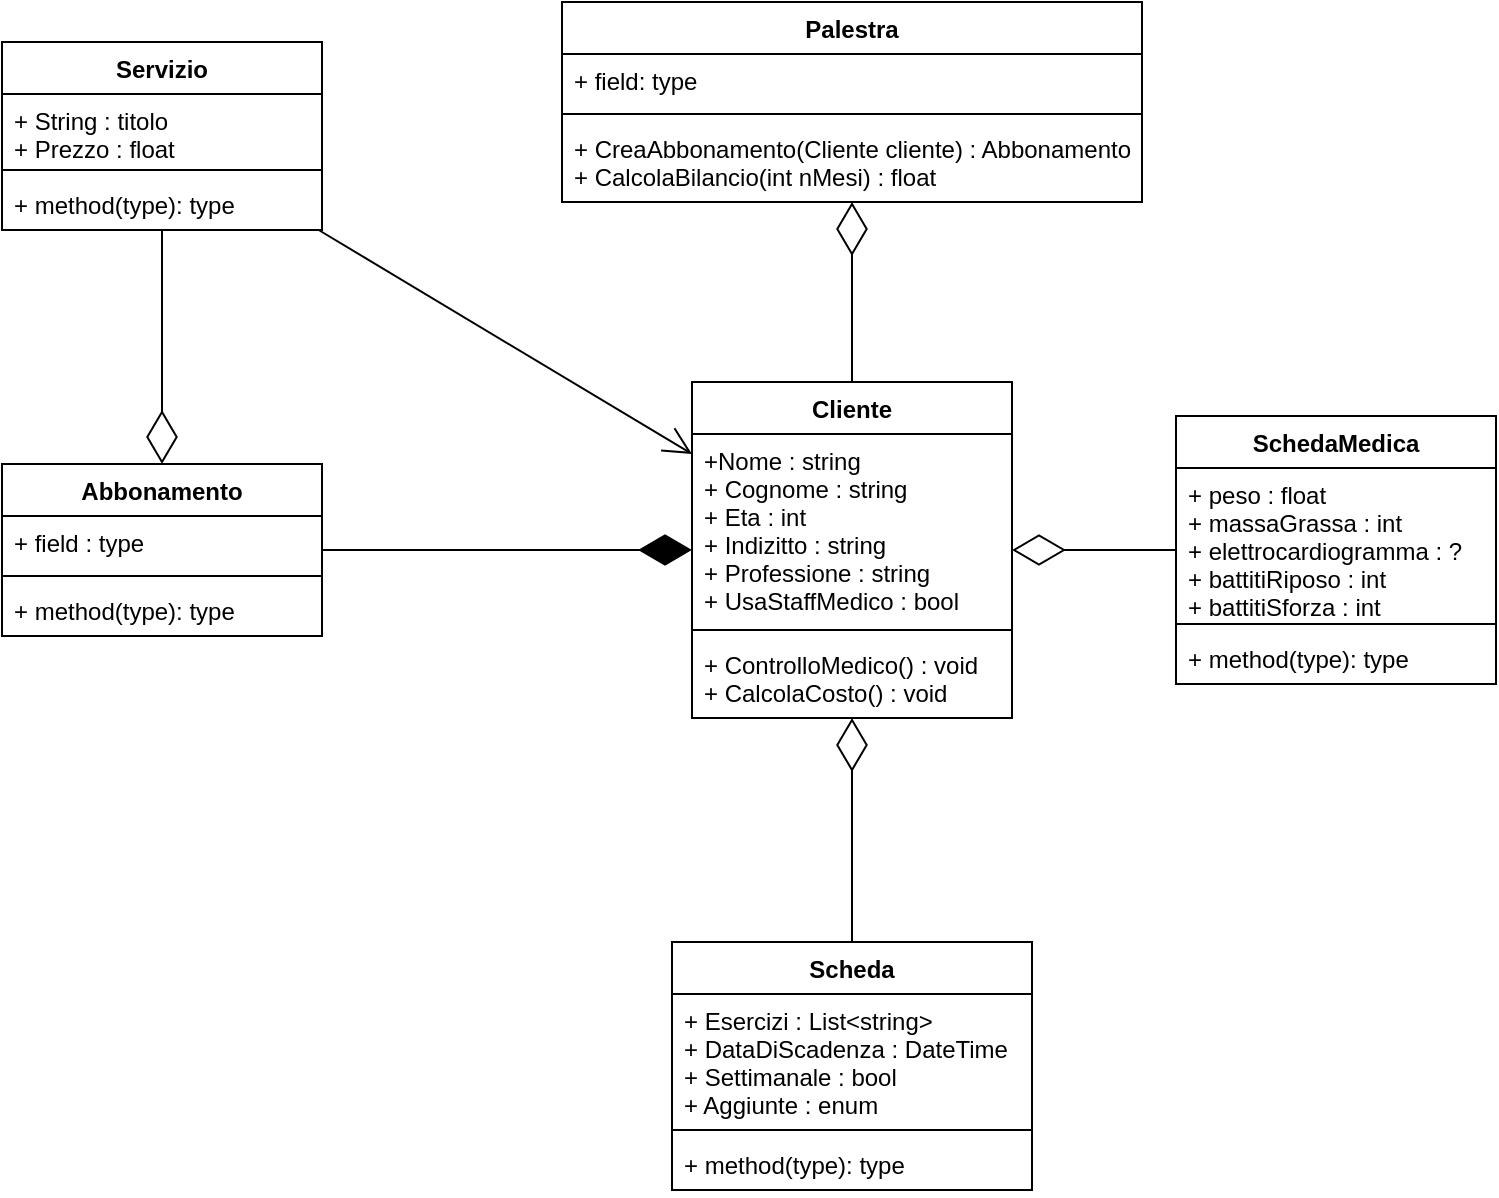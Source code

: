 <mxfile version="14.2.7" type="github">
  <diagram id="ANJcj3EIP25L1UMI5jWF" name="Page-1">
    <mxGraphModel dx="782" dy="1157" grid="1" gridSize="10" guides="1" tooltips="1" connect="1" arrows="1" fold="1" page="1" pageScale="1" pageWidth="827" pageHeight="1169" math="0" shadow="0">
      <root>
        <mxCell id="0" />
        <mxCell id="1" parent="0" />
        <mxCell id="j1fywYw72kgHkhTbVtm5-1" value="Palestra" style="swimlane;fontStyle=1;align=center;verticalAlign=top;childLayout=stackLayout;horizontal=1;startSize=26;horizontalStack=0;resizeParent=1;resizeParentMax=0;resizeLast=0;collapsible=1;marginBottom=0;" vertex="1" parent="1">
          <mxGeometry x="360" y="210" width="290" height="100" as="geometry" />
        </mxCell>
        <mxCell id="j1fywYw72kgHkhTbVtm5-2" value="+ field: type" style="text;strokeColor=none;fillColor=none;align=left;verticalAlign=top;spacingLeft=4;spacingRight=4;overflow=hidden;rotatable=0;points=[[0,0.5],[1,0.5]];portConstraint=eastwest;" vertex="1" parent="j1fywYw72kgHkhTbVtm5-1">
          <mxGeometry y="26" width="290" height="26" as="geometry" />
        </mxCell>
        <mxCell id="j1fywYw72kgHkhTbVtm5-3" value="" style="line;strokeWidth=1;fillColor=none;align=left;verticalAlign=middle;spacingTop=-1;spacingLeft=3;spacingRight=3;rotatable=0;labelPosition=right;points=[];portConstraint=eastwest;" vertex="1" parent="j1fywYw72kgHkhTbVtm5-1">
          <mxGeometry y="52" width="290" height="8" as="geometry" />
        </mxCell>
        <mxCell id="j1fywYw72kgHkhTbVtm5-4" value="+ CreaAbbonamento(Cliente cliente) : Abbonamento&#xa;+ CalcolaBilancio(int nMesi) : float" style="text;strokeColor=none;fillColor=none;align=left;verticalAlign=top;spacingLeft=4;spacingRight=4;overflow=hidden;rotatable=0;points=[[0,0.5],[1,0.5]];portConstraint=eastwest;" vertex="1" parent="j1fywYw72kgHkhTbVtm5-1">
          <mxGeometry y="60" width="290" height="40" as="geometry" />
        </mxCell>
        <mxCell id="j1fywYw72kgHkhTbVtm5-5" value="Abbonamento&#xa;" style="swimlane;fontStyle=1;align=center;verticalAlign=top;childLayout=stackLayout;horizontal=1;startSize=26;horizontalStack=0;resizeParent=1;resizeParentMax=0;resizeLast=0;collapsible=1;marginBottom=0;" vertex="1" parent="1">
          <mxGeometry x="80" y="441" width="160" height="86" as="geometry" />
        </mxCell>
        <mxCell id="j1fywYw72kgHkhTbVtm5-6" value="+ field : type" style="text;strokeColor=none;fillColor=none;align=left;verticalAlign=top;spacingLeft=4;spacingRight=4;overflow=hidden;rotatable=0;points=[[0,0.5],[1,0.5]];portConstraint=eastwest;" vertex="1" parent="j1fywYw72kgHkhTbVtm5-5">
          <mxGeometry y="26" width="160" height="26" as="geometry" />
        </mxCell>
        <mxCell id="j1fywYw72kgHkhTbVtm5-7" value="" style="line;strokeWidth=1;fillColor=none;align=left;verticalAlign=middle;spacingTop=-1;spacingLeft=3;spacingRight=3;rotatable=0;labelPosition=right;points=[];portConstraint=eastwest;" vertex="1" parent="j1fywYw72kgHkhTbVtm5-5">
          <mxGeometry y="52" width="160" height="8" as="geometry" />
        </mxCell>
        <mxCell id="j1fywYw72kgHkhTbVtm5-8" value="+ method(type): type" style="text;strokeColor=none;fillColor=none;align=left;verticalAlign=top;spacingLeft=4;spacingRight=4;overflow=hidden;rotatable=0;points=[[0,0.5],[1,0.5]];portConstraint=eastwest;" vertex="1" parent="j1fywYw72kgHkhTbVtm5-5">
          <mxGeometry y="60" width="160" height="26" as="geometry" />
        </mxCell>
        <mxCell id="j1fywYw72kgHkhTbVtm5-9" value="Cliente" style="swimlane;fontStyle=1;align=center;verticalAlign=top;childLayout=stackLayout;horizontal=1;startSize=26;horizontalStack=0;resizeParent=1;resizeParentMax=0;resizeLast=0;collapsible=1;marginBottom=0;" vertex="1" parent="1">
          <mxGeometry x="425" y="400" width="160" height="168" as="geometry" />
        </mxCell>
        <mxCell id="j1fywYw72kgHkhTbVtm5-10" value="+Nome : string&#xa;+ Cognome : string&#xa;+ Eta : int&#xa;+ Indizitto : string&#xa;+ Professione : string&#xa;+ UsaStaffMedico : bool" style="text;strokeColor=none;fillColor=none;align=left;verticalAlign=top;spacingLeft=4;spacingRight=4;overflow=hidden;rotatable=0;points=[[0,0.5],[1,0.5]];portConstraint=eastwest;" vertex="1" parent="j1fywYw72kgHkhTbVtm5-9">
          <mxGeometry y="26" width="160" height="94" as="geometry" />
        </mxCell>
        <mxCell id="j1fywYw72kgHkhTbVtm5-11" value="" style="line;strokeWidth=1;fillColor=none;align=left;verticalAlign=middle;spacingTop=-1;spacingLeft=3;spacingRight=3;rotatable=0;labelPosition=right;points=[];portConstraint=eastwest;" vertex="1" parent="j1fywYw72kgHkhTbVtm5-9">
          <mxGeometry y="120" width="160" height="8" as="geometry" />
        </mxCell>
        <mxCell id="j1fywYw72kgHkhTbVtm5-12" value="+ ControlloMedico() : void&#xa;+ CalcolaCosto() : void" style="text;strokeColor=none;fillColor=none;align=left;verticalAlign=top;spacingLeft=4;spacingRight=4;overflow=hidden;rotatable=0;points=[[0,0.5],[1,0.5]];portConstraint=eastwest;" vertex="1" parent="j1fywYw72kgHkhTbVtm5-9">
          <mxGeometry y="128" width="160" height="40" as="geometry" />
        </mxCell>
        <mxCell id="j1fywYw72kgHkhTbVtm5-13" value="Scheda" style="swimlane;fontStyle=1;align=center;verticalAlign=top;childLayout=stackLayout;horizontal=1;startSize=26;horizontalStack=0;resizeParent=1;resizeParentMax=0;resizeLast=0;collapsible=1;marginBottom=0;" vertex="1" parent="1">
          <mxGeometry x="415" y="680" width="180" height="124" as="geometry" />
        </mxCell>
        <mxCell id="j1fywYw72kgHkhTbVtm5-14" value="+ Esercizi : List&lt;string&gt;&#xa;+ DataDiScadenza : DateTime&#xa;+ Settimanale : bool&#xa;+ Aggiunte : enum" style="text;strokeColor=none;fillColor=none;align=left;verticalAlign=top;spacingLeft=4;spacingRight=4;overflow=hidden;rotatable=0;points=[[0,0.5],[1,0.5]];portConstraint=eastwest;" vertex="1" parent="j1fywYw72kgHkhTbVtm5-13">
          <mxGeometry y="26" width="180" height="64" as="geometry" />
        </mxCell>
        <mxCell id="j1fywYw72kgHkhTbVtm5-15" value="" style="line;strokeWidth=1;fillColor=none;align=left;verticalAlign=middle;spacingTop=-1;spacingLeft=3;spacingRight=3;rotatable=0;labelPosition=right;points=[];portConstraint=eastwest;" vertex="1" parent="j1fywYw72kgHkhTbVtm5-13">
          <mxGeometry y="90" width="180" height="8" as="geometry" />
        </mxCell>
        <mxCell id="j1fywYw72kgHkhTbVtm5-16" value="+ method(type): type" style="text;strokeColor=none;fillColor=none;align=left;verticalAlign=top;spacingLeft=4;spacingRight=4;overflow=hidden;rotatable=0;points=[[0,0.5],[1,0.5]];portConstraint=eastwest;" vertex="1" parent="j1fywYw72kgHkhTbVtm5-13">
          <mxGeometry y="98" width="180" height="26" as="geometry" />
        </mxCell>
        <mxCell id="j1fywYw72kgHkhTbVtm5-17" value="SchedaMedica" style="swimlane;fontStyle=1;align=center;verticalAlign=top;childLayout=stackLayout;horizontal=1;startSize=26;horizontalStack=0;resizeParent=1;resizeParentMax=0;resizeLast=0;collapsible=1;marginBottom=0;" vertex="1" parent="1">
          <mxGeometry x="667" y="417" width="160" height="134" as="geometry" />
        </mxCell>
        <mxCell id="j1fywYw72kgHkhTbVtm5-18" value="+ peso : float&#xa;+ massaGrassa : int&#xa;+ elettrocardiogramma : ?&#xa;+ battitiRiposo : int&#xa;+ battitiSforza : int&#xa;" style="text;strokeColor=none;fillColor=none;align=left;verticalAlign=top;spacingLeft=4;spacingRight=4;overflow=hidden;rotatable=0;points=[[0,0.5],[1,0.5]];portConstraint=eastwest;" vertex="1" parent="j1fywYw72kgHkhTbVtm5-17">
          <mxGeometry y="26" width="160" height="74" as="geometry" />
        </mxCell>
        <mxCell id="j1fywYw72kgHkhTbVtm5-19" value="" style="line;strokeWidth=1;fillColor=none;align=left;verticalAlign=middle;spacingTop=-1;spacingLeft=3;spacingRight=3;rotatable=0;labelPosition=right;points=[];portConstraint=eastwest;" vertex="1" parent="j1fywYw72kgHkhTbVtm5-17">
          <mxGeometry y="100" width="160" height="8" as="geometry" />
        </mxCell>
        <mxCell id="j1fywYw72kgHkhTbVtm5-20" value="+ method(type): type" style="text;strokeColor=none;fillColor=none;align=left;verticalAlign=top;spacingLeft=4;spacingRight=4;overflow=hidden;rotatable=0;points=[[0,0.5],[1,0.5]];portConstraint=eastwest;" vertex="1" parent="j1fywYw72kgHkhTbVtm5-17">
          <mxGeometry y="108" width="160" height="26" as="geometry" />
        </mxCell>
        <mxCell id="j1fywYw72kgHkhTbVtm5-21" value="Servizio" style="swimlane;fontStyle=1;align=center;verticalAlign=top;childLayout=stackLayout;horizontal=1;startSize=26;horizontalStack=0;resizeParent=1;resizeParentMax=0;resizeLast=0;collapsible=1;marginBottom=0;" vertex="1" parent="1">
          <mxGeometry x="80" y="230" width="160" height="94" as="geometry" />
        </mxCell>
        <mxCell id="j1fywYw72kgHkhTbVtm5-22" value="+ String : titolo&#xa;+ Prezzo : float" style="text;strokeColor=none;fillColor=none;align=left;verticalAlign=top;spacingLeft=4;spacingRight=4;overflow=hidden;rotatable=0;points=[[0,0.5],[1,0.5]];portConstraint=eastwest;" vertex="1" parent="j1fywYw72kgHkhTbVtm5-21">
          <mxGeometry y="26" width="160" height="34" as="geometry" />
        </mxCell>
        <mxCell id="j1fywYw72kgHkhTbVtm5-23" value="" style="line;strokeWidth=1;fillColor=none;align=left;verticalAlign=middle;spacingTop=-1;spacingLeft=3;spacingRight=3;rotatable=0;labelPosition=right;points=[];portConstraint=eastwest;" vertex="1" parent="j1fywYw72kgHkhTbVtm5-21">
          <mxGeometry y="60" width="160" height="8" as="geometry" />
        </mxCell>
        <mxCell id="j1fywYw72kgHkhTbVtm5-24" value="+ method(type): type" style="text;strokeColor=none;fillColor=none;align=left;verticalAlign=top;spacingLeft=4;spacingRight=4;overflow=hidden;rotatable=0;points=[[0,0.5],[1,0.5]];portConstraint=eastwest;" vertex="1" parent="j1fywYw72kgHkhTbVtm5-21">
          <mxGeometry y="68" width="160" height="26" as="geometry" />
        </mxCell>
        <mxCell id="j1fywYw72kgHkhTbVtm5-26" value="" style="endArrow=diamondThin;endFill=1;endSize=24;html=1;" edge="1" parent="1" source="j1fywYw72kgHkhTbVtm5-5" target="j1fywYw72kgHkhTbVtm5-9">
          <mxGeometry width="160" relative="1" as="geometry">
            <mxPoint x="110" y="670" as="sourcePoint" />
            <mxPoint x="270" y="670" as="targetPoint" />
          </mxGeometry>
        </mxCell>
        <mxCell id="j1fywYw72kgHkhTbVtm5-27" value="" style="endArrow=diamondThin;endFill=0;endSize=24;html=1;" edge="1" parent="1" source="j1fywYw72kgHkhTbVtm5-17" target="j1fywYw72kgHkhTbVtm5-9">
          <mxGeometry width="160" relative="1" as="geometry">
            <mxPoint x="550" y="600" as="sourcePoint" />
            <mxPoint x="710" y="600" as="targetPoint" />
          </mxGeometry>
        </mxCell>
        <mxCell id="j1fywYw72kgHkhTbVtm5-29" value="" style="endArrow=diamondThin;endFill=0;endSize=24;html=1;" edge="1" parent="1" source="j1fywYw72kgHkhTbVtm5-13" target="j1fywYw72kgHkhTbVtm5-9">
          <mxGeometry width="160" relative="1" as="geometry">
            <mxPoint x="140" y="730" as="sourcePoint" />
            <mxPoint x="300" y="730" as="targetPoint" />
          </mxGeometry>
        </mxCell>
        <mxCell id="j1fywYw72kgHkhTbVtm5-30" value="" style="endArrow=open;endFill=1;endSize=12;html=1;" edge="1" parent="1" source="j1fywYw72kgHkhTbVtm5-21" target="j1fywYw72kgHkhTbVtm5-9">
          <mxGeometry width="160" relative="1" as="geometry">
            <mxPoint x="120" y="690" as="sourcePoint" />
            <mxPoint x="280" y="690" as="targetPoint" />
          </mxGeometry>
        </mxCell>
        <mxCell id="j1fywYw72kgHkhTbVtm5-31" value="" style="endArrow=diamondThin;endFill=0;endSize=24;html=1;" edge="1" parent="1" source="j1fywYw72kgHkhTbVtm5-21" target="j1fywYw72kgHkhTbVtm5-5">
          <mxGeometry width="160" relative="1" as="geometry">
            <mxPoint x="80" y="670" as="sourcePoint" />
            <mxPoint x="240" y="670" as="targetPoint" />
          </mxGeometry>
        </mxCell>
        <mxCell id="j1fywYw72kgHkhTbVtm5-32" value="" style="endArrow=diamondThin;endFill=0;endSize=24;html=1;" edge="1" parent="1" source="j1fywYw72kgHkhTbVtm5-9" target="j1fywYw72kgHkhTbVtm5-1">
          <mxGeometry width="160" relative="1" as="geometry">
            <mxPoint x="410" y="330" as="sourcePoint" />
            <mxPoint x="570" y="330" as="targetPoint" />
          </mxGeometry>
        </mxCell>
      </root>
    </mxGraphModel>
  </diagram>
</mxfile>
